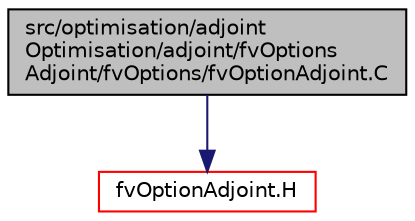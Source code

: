 digraph "src/optimisation/adjointOptimisation/adjoint/fvOptionsAdjoint/fvOptions/fvOptionAdjoint.C"
{
  bgcolor="transparent";
  edge [fontname="Helvetica",fontsize="10",labelfontname="Helvetica",labelfontsize="10"];
  node [fontname="Helvetica",fontsize="10",shape=record];
  Node1 [label="src/optimisation/adjoint\lOptimisation/adjoint/fvOptions\lAdjoint/fvOptions/fvOptionAdjoint.C",height=0.2,width=0.4,color="black", fillcolor="grey75", style="filled" fontcolor="black"];
  Node1 -> Node2 [color="midnightblue",fontsize="10",style="solid",fontname="Helvetica"];
  Node2 [label="fvOptionAdjoint.H",height=0.2,width=0.4,color="red",URL="$fvOptionAdjoint_8H.html"];
}
